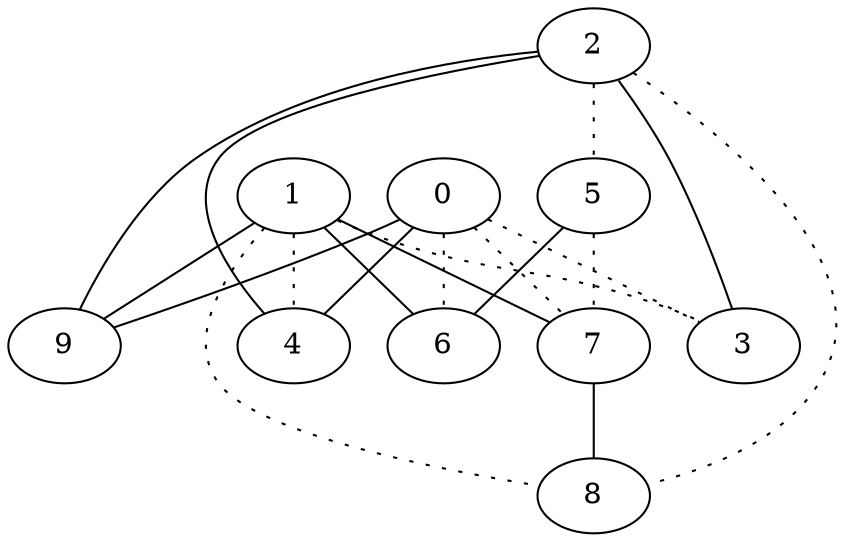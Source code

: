 graph {
a0[label=0];
a1[label=1];
a2[label=2];
a3[label=3];
a4[label=4];
a5[label=5];
a6[label=6];
a7[label=7];
a8[label=8];
a9[label=9];
a0 -- a3 [style=dotted];
a0 -- a4;
a0 -- a6 [style=dotted];
a0 -- a7 [style=dotted];
a0 -- a9;
a1 -- a3 [style=dotted];
a1 -- a4 [style=dotted];
a1 -- a6;
a1 -- a7;
a1 -- a8 [style=dotted];
a1 -- a9;
a2 -- a3;
a2 -- a4;
a2 -- a5 [style=dotted];
a2 -- a8 [style=dotted];
a2 -- a9;
a5 -- a6;
a5 -- a7 [style=dotted];
a7 -- a8;
}
